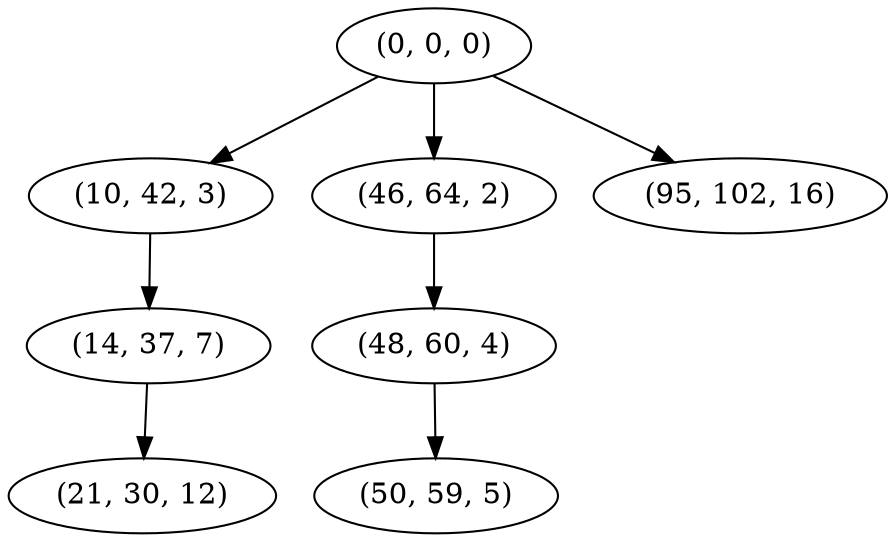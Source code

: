digraph tree {
    "(0, 0, 0)";
    "(10, 42, 3)";
    "(14, 37, 7)";
    "(21, 30, 12)";
    "(46, 64, 2)";
    "(48, 60, 4)";
    "(50, 59, 5)";
    "(95, 102, 16)";
    "(0, 0, 0)" -> "(10, 42, 3)";
    "(0, 0, 0)" -> "(46, 64, 2)";
    "(0, 0, 0)" -> "(95, 102, 16)";
    "(10, 42, 3)" -> "(14, 37, 7)";
    "(14, 37, 7)" -> "(21, 30, 12)";
    "(46, 64, 2)" -> "(48, 60, 4)";
    "(48, 60, 4)" -> "(50, 59, 5)";
}
